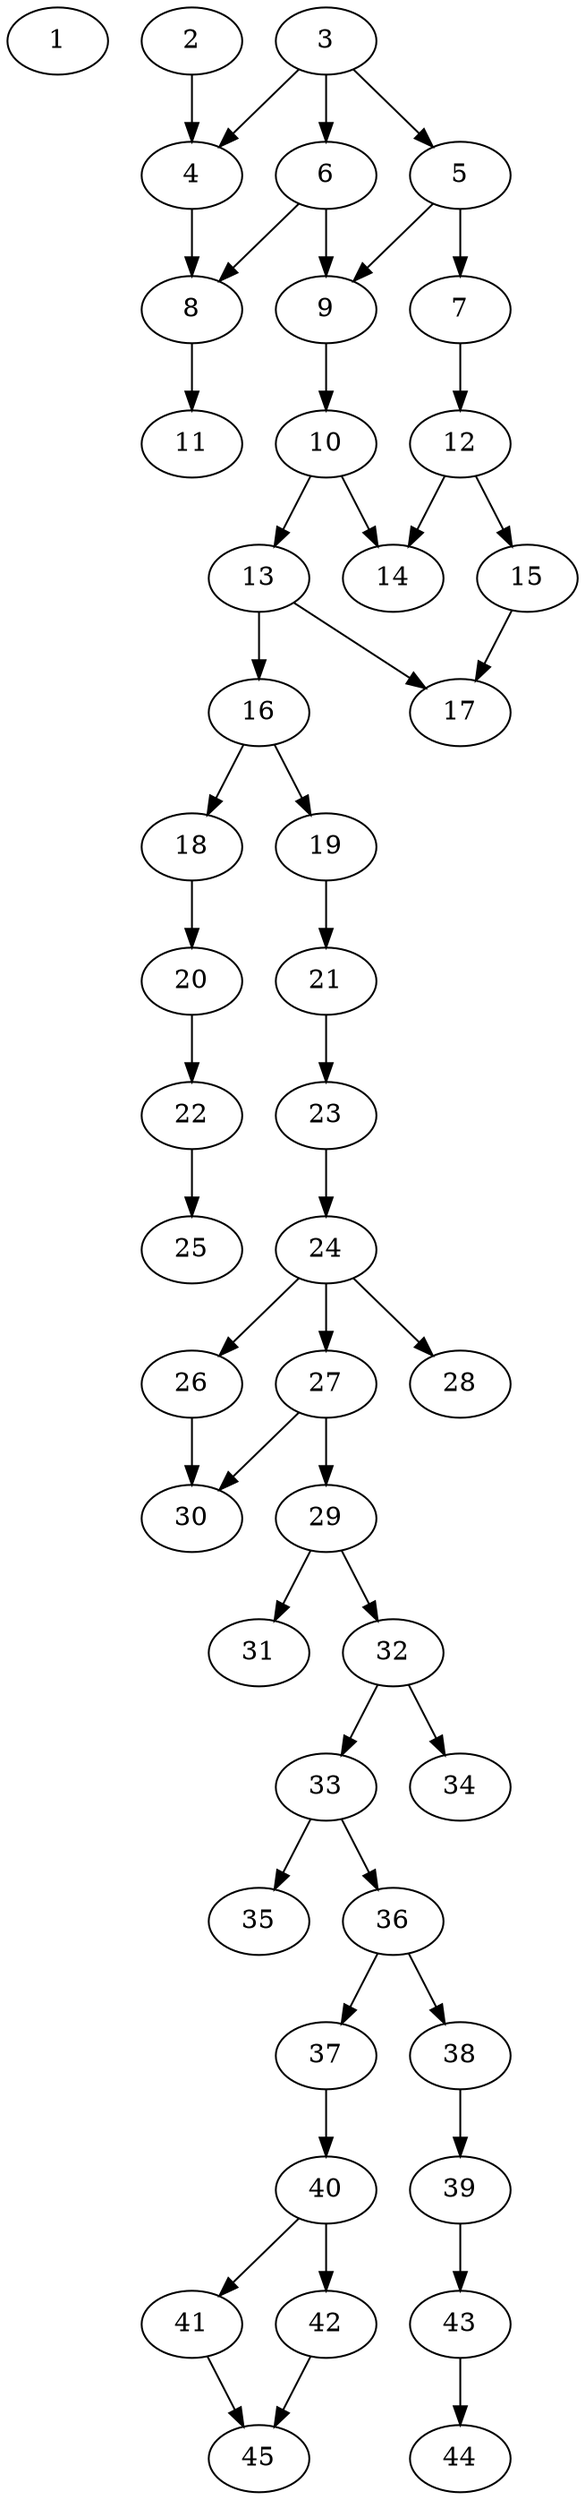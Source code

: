 // DAG automatically generated by daggen at Thu Oct  3 14:07:23 2019
// ./daggen --dot -n 45 --ccr 0.5 --fat 0.3 --regular 0.7 --density 0.5 --mindata 5242880 --maxdata 52428800 
digraph G {
  1 [size="95832064", alpha="0.09", expect_size="47916032"] 
  2 [size="43390976", alpha="0.03", expect_size="21695488"] 
  2 -> 4 [size ="21695488"]
  3 [size="88938496", alpha="0.17", expect_size="44469248"] 
  3 -> 4 [size ="44469248"]
  3 -> 5 [size ="44469248"]
  3 -> 6 [size ="44469248"]
  4 [size="48635904", alpha="0.06", expect_size="24317952"] 
  4 -> 8 [size ="24317952"]
  5 [size="43634688", alpha="0.01", expect_size="21817344"] 
  5 -> 7 [size ="21817344"]
  5 -> 9 [size ="21817344"]
  6 [size="28014592", alpha="0.04", expect_size="14007296"] 
  6 -> 8 [size ="14007296"]
  6 -> 9 [size ="14007296"]
  7 [size="41807872", alpha="0.07", expect_size="20903936"] 
  7 -> 12 [size ="20903936"]
  8 [size="44386304", alpha="0.15", expect_size="22193152"] 
  8 -> 11 [size ="22193152"]
  9 [size="82905088", alpha="0.17", expect_size="41452544"] 
  9 -> 10 [size ="41452544"]
  10 [size="31623168", alpha="0.13", expect_size="15811584"] 
  10 -> 13 [size ="15811584"]
  10 -> 14 [size ="15811584"]
  11 [size="72550400", alpha="0.11", expect_size="36275200"] 
  12 [size="21477376", alpha="0.02", expect_size="10738688"] 
  12 -> 14 [size ="10738688"]
  12 -> 15 [size ="10738688"]
  13 [size="33665024", alpha="0.11", expect_size="16832512"] 
  13 -> 16 [size ="16832512"]
  13 -> 17 [size ="16832512"]
  14 [size="20107264", alpha="0.14", expect_size="10053632"] 
  15 [size="48277504", alpha="0.15", expect_size="24138752"] 
  15 -> 17 [size ="24138752"]
  16 [size="51159040", alpha="0.08", expect_size="25579520"] 
  16 -> 18 [size ="25579520"]
  16 -> 19 [size ="25579520"]
  17 [size="69767168", alpha="0.05", expect_size="34883584"] 
  18 [size="101666816", alpha="0.12", expect_size="50833408"] 
  18 -> 20 [size ="50833408"]
  19 [size="80121856", alpha="0.04", expect_size="40060928"] 
  19 -> 21 [size ="40060928"]
  20 [size="67360768", alpha="0.19", expect_size="33680384"] 
  20 -> 22 [size ="33680384"]
  21 [size="32747520", alpha="0.12", expect_size="16373760"] 
  21 -> 23 [size ="16373760"]
  22 [size="82917376", alpha="0.12", expect_size="41458688"] 
  22 -> 25 [size ="41458688"]
  23 [size="92928000", alpha="0.09", expect_size="46464000"] 
  23 -> 24 [size ="46464000"]
  24 [size="52500480", alpha="0.14", expect_size="26250240"] 
  24 -> 26 [size ="26250240"]
  24 -> 27 [size ="26250240"]
  24 -> 28 [size ="26250240"]
  25 [size="22523904", alpha="0.05", expect_size="11261952"] 
  26 [size="92444672", alpha="0.01", expect_size="46222336"] 
  26 -> 30 [size ="46222336"]
  27 [size="35710976", alpha="0.03", expect_size="17855488"] 
  27 -> 29 [size ="17855488"]
  27 -> 30 [size ="17855488"]
  28 [size="58284032", alpha="0.12", expect_size="29142016"] 
  29 [size="20535296", alpha="0.17", expect_size="10267648"] 
  29 -> 31 [size ="10267648"]
  29 -> 32 [size ="10267648"]
  30 [size="39073792", alpha="0.06", expect_size="19536896"] 
  31 [size="34050048", alpha="0.09", expect_size="17025024"] 
  32 [size="90816512", alpha="0.13", expect_size="45408256"] 
  32 -> 33 [size ="45408256"]
  32 -> 34 [size ="45408256"]
  33 [size="53530624", alpha="0.03", expect_size="26765312"] 
  33 -> 35 [size ="26765312"]
  33 -> 36 [size ="26765312"]
  34 [size="95021056", alpha="0.14", expect_size="47510528"] 
  35 [size="64696320", alpha="0.14", expect_size="32348160"] 
  36 [size="90075136", alpha="0.02", expect_size="45037568"] 
  36 -> 37 [size ="45037568"]
  36 -> 38 [size ="45037568"]
  37 [size="94314496", alpha="0.03", expect_size="47157248"] 
  37 -> 40 [size ="47157248"]
  38 [size="14370816", alpha="0.03", expect_size="7185408"] 
  38 -> 39 [size ="7185408"]
  39 [size="72884224", alpha="0.18", expect_size="36442112"] 
  39 -> 43 [size ="36442112"]
  40 [size="59162624", alpha="0.05", expect_size="29581312"] 
  40 -> 41 [size ="29581312"]
  40 -> 42 [size ="29581312"]
  41 [size="88715264", alpha="0.17", expect_size="44357632"] 
  41 -> 45 [size ="44357632"]
  42 [size="34867200", alpha="0.04", expect_size="17433600"] 
  42 -> 45 [size ="17433600"]
  43 [size="97353728", alpha="0.08", expect_size="48676864"] 
  43 -> 44 [size ="48676864"]
  44 [size="16240640", alpha="0.02", expect_size="8120320"] 
  45 [size="84264960", alpha="0.17", expect_size="42132480"] 
}
